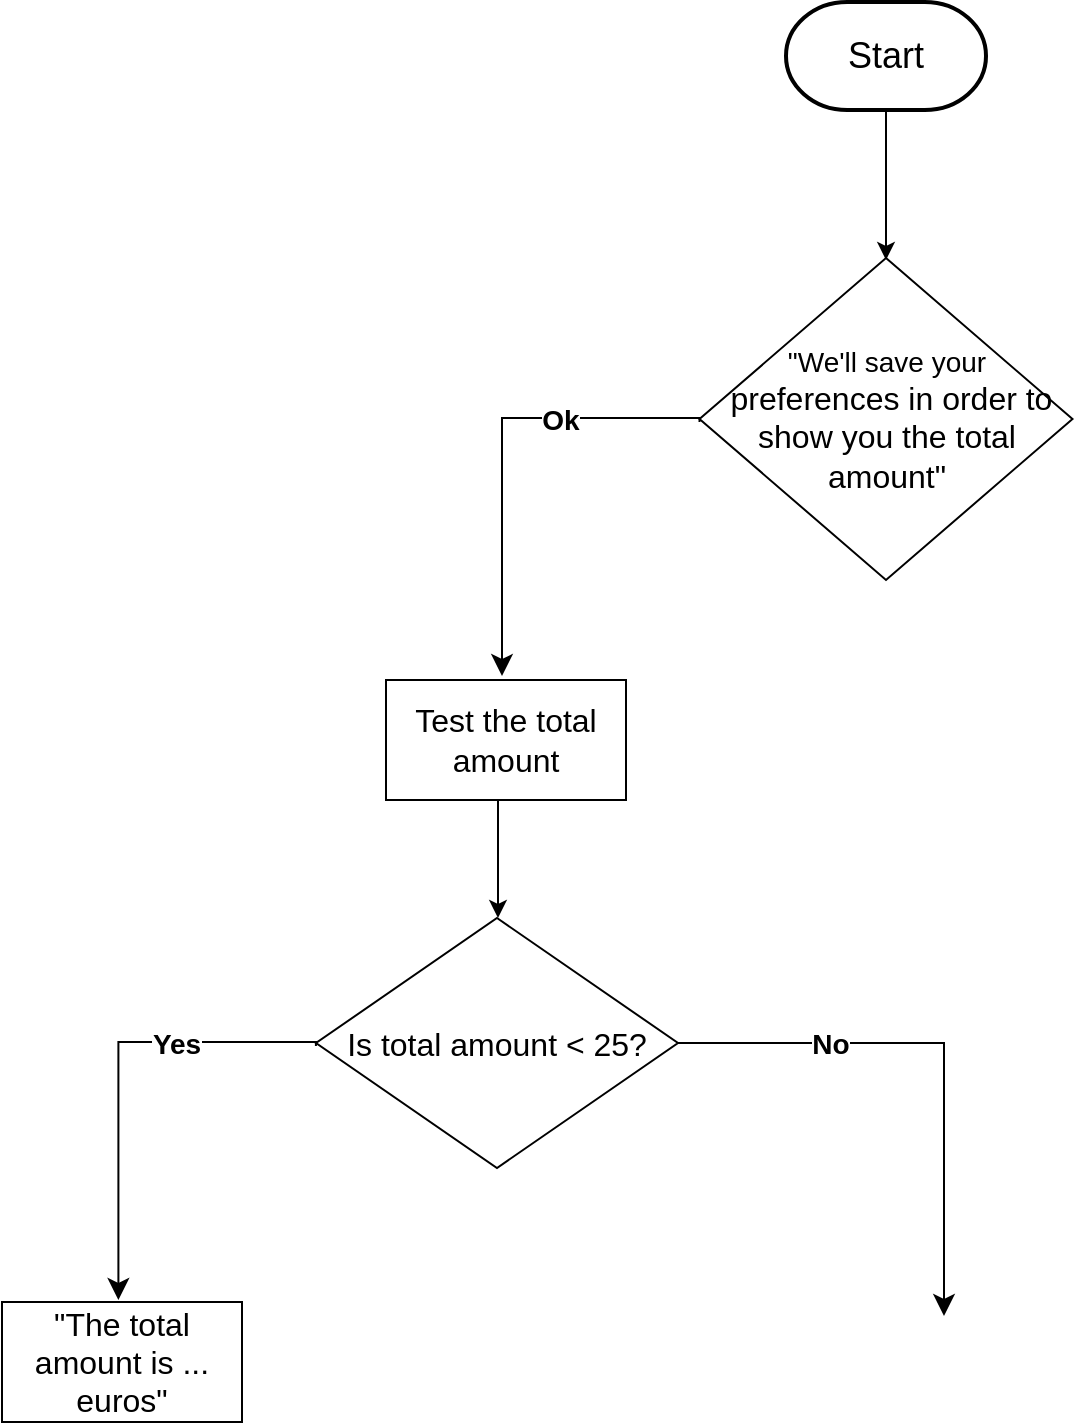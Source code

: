 <mxfile version="24.1.0" type="github">
  <diagram id="C5RBs43oDa-KdzZeNtuy" name="Page-1">
    <mxGraphModel dx="1690" dy="565" grid="0" gridSize="10" guides="1" tooltips="1" connect="1" arrows="1" fold="1" page="0" pageScale="1" pageWidth="827" pageHeight="1169" math="0" shadow="0">
      <root>
        <mxCell id="WIyWlLk6GJQsqaUBKTNV-0" />
        <mxCell id="WIyWlLk6GJQsqaUBKTNV-1" parent="WIyWlLk6GJQsqaUBKTNV-0" />
        <mxCell id="WIyWlLk6GJQsqaUBKTNV-2" value="" style="rounded=0;html=1;jettySize=auto;orthogonalLoop=1;fontSize=11;endArrow=block;endFill=0;endSize=8;strokeWidth=1;shadow=0;labelBackgroundColor=none;edgeStyle=orthogonalEdgeStyle;" parent="WIyWlLk6GJQsqaUBKTNV-1" edge="1">
          <mxGeometry relative="1" as="geometry">
            <mxPoint x="220" y="120" as="sourcePoint" />
          </mxGeometry>
        </mxCell>
        <mxCell id="WIyWlLk6GJQsqaUBKTNV-5" value="No" style="edgeStyle=orthogonalEdgeStyle;rounded=0;html=1;jettySize=auto;orthogonalLoop=1;fontSize=11;endArrow=block;endFill=0;endSize=8;strokeWidth=1;shadow=0;labelBackgroundColor=none;" parent="WIyWlLk6GJQsqaUBKTNV-1" edge="1">
          <mxGeometry y="10" relative="1" as="geometry">
            <mxPoint as="offset" />
            <mxPoint x="270" y="210" as="sourcePoint" />
          </mxGeometry>
        </mxCell>
        <mxCell id="fHp2qP4Lxyj9vEpVP1ns-0" value="&lt;font style=&quot;font-size: 18px;&quot;&gt;Start&lt;/font&gt;" style="strokeWidth=2;html=1;shape=mxgraph.flowchart.terminator;whiteSpace=wrap;" vertex="1" parent="WIyWlLk6GJQsqaUBKTNV-1">
          <mxGeometry x="364" y="78" width="100" height="54" as="geometry" />
        </mxCell>
        <mxCell id="fHp2qP4Lxyj9vEpVP1ns-1" value="" style="endArrow=classic;html=1;rounded=0;" edge="1" parent="WIyWlLk6GJQsqaUBKTNV-1">
          <mxGeometry width="50" height="50" relative="1" as="geometry">
            <mxPoint x="414" y="132" as="sourcePoint" />
            <mxPoint x="414" y="207" as="targetPoint" />
          </mxGeometry>
        </mxCell>
        <mxCell id="fHp2qP4Lxyj9vEpVP1ns-3" value="&lt;font style=&quot;font-size: 14px;&quot;&gt;&quot;We&#39;ll save your&lt;/font&gt;&lt;div&gt;&lt;font size=&quot;3&quot;&gt;&amp;nbsp;preferences in order to show you the total amount&quot;&lt;/font&gt;&lt;/div&gt;" style="rhombus;whiteSpace=wrap;html=1;" vertex="1" parent="WIyWlLk6GJQsqaUBKTNV-1">
          <mxGeometry x="320.75" y="206" width="186.5" height="161" as="geometry" />
        </mxCell>
        <mxCell id="fHp2qP4Lxyj9vEpVP1ns-4" value="" style="edgeStyle=segmentEdgeStyle;endArrow=classic;html=1;curved=0;rounded=0;endSize=8;startSize=8;" edge="1" parent="WIyWlLk6GJQsqaUBKTNV-1">
          <mxGeometry width="50" height="50" relative="1" as="geometry">
            <mxPoint x="320.75" y="288" as="sourcePoint" />
            <mxPoint x="222" y="415" as="targetPoint" />
            <Array as="points">
              <mxPoint x="321" y="286" />
              <mxPoint x="222" y="286" />
              <mxPoint x="222" y="355" />
            </Array>
          </mxGeometry>
        </mxCell>
        <mxCell id="fHp2qP4Lxyj9vEpVP1ns-8" value="&lt;font style=&quot;font-size: 14px;&quot;&gt;&lt;b&gt;Ok&lt;/b&gt;&lt;/font&gt;" style="edgeLabel;html=1;align=center;verticalAlign=middle;resizable=0;points=[];" vertex="1" connectable="0" parent="fHp2qP4Lxyj9vEpVP1ns-4">
          <mxGeometry x="-0.366" y="-3" relative="1" as="geometry">
            <mxPoint x="1" y="4" as="offset" />
          </mxGeometry>
        </mxCell>
        <mxCell id="fHp2qP4Lxyj9vEpVP1ns-9" value="&lt;font size=&quot;3&quot;&gt;Test the total amount&lt;/font&gt;" style="rounded=0;whiteSpace=wrap;html=1;" vertex="1" parent="WIyWlLk6GJQsqaUBKTNV-1">
          <mxGeometry x="164" y="417" width="120" height="60" as="geometry" />
        </mxCell>
        <mxCell id="fHp2qP4Lxyj9vEpVP1ns-14" value="" style="endArrow=classic;html=1;rounded=0;" edge="1" parent="WIyWlLk6GJQsqaUBKTNV-1">
          <mxGeometry width="50" height="50" relative="1" as="geometry">
            <mxPoint x="220" y="477" as="sourcePoint" />
            <mxPoint x="220" y="536" as="targetPoint" />
          </mxGeometry>
        </mxCell>
        <mxCell id="fHp2qP4Lxyj9vEpVP1ns-15" value="&lt;font size=&quot;3&quot;&gt;Is total amount &amp;lt; 25?&lt;/font&gt;" style="rhombus;whiteSpace=wrap;html=1;align=center;" vertex="1" parent="WIyWlLk6GJQsqaUBKTNV-1">
          <mxGeometry x="129" y="536" width="181" height="125" as="geometry" />
        </mxCell>
        <mxCell id="fHp2qP4Lxyj9vEpVP1ns-16" value="" style="edgeStyle=segmentEdgeStyle;endArrow=classic;html=1;curved=0;rounded=0;endSize=8;startSize=8;" edge="1" parent="WIyWlLk6GJQsqaUBKTNV-1">
          <mxGeometry width="50" height="50" relative="1" as="geometry">
            <mxPoint x="128.95" y="600" as="sourcePoint" />
            <mxPoint x="30.2" y="727" as="targetPoint" />
            <Array as="points">
              <mxPoint x="129.2" y="598" />
              <mxPoint x="30.2" y="598" />
              <mxPoint x="30.2" y="667" />
            </Array>
          </mxGeometry>
        </mxCell>
        <mxCell id="fHp2qP4Lxyj9vEpVP1ns-17" value="&lt;font style=&quot;font-size: 14px;&quot;&gt;&lt;b&gt;Yes&lt;/b&gt;&lt;/font&gt;" style="edgeLabel;html=1;align=center;verticalAlign=middle;resizable=0;points=[];" vertex="1" connectable="0" parent="fHp2qP4Lxyj9vEpVP1ns-16">
          <mxGeometry x="-0.366" y="-3" relative="1" as="geometry">
            <mxPoint x="1" y="4" as="offset" />
          </mxGeometry>
        </mxCell>
        <mxCell id="fHp2qP4Lxyj9vEpVP1ns-18" value="&lt;div style=&quot;&quot;&gt;&lt;span style=&quot;font-size: medium; background-color: initial;&quot;&gt;&quot;The total amount is ... euros&quot;&lt;/span&gt;&lt;/div&gt;" style="rounded=0;whiteSpace=wrap;html=1;align=center;" vertex="1" parent="WIyWlLk6GJQsqaUBKTNV-1">
          <mxGeometry x="-28" y="728" width="120" height="60" as="geometry" />
        </mxCell>
        <mxCell id="fHp2qP4Lxyj9vEpVP1ns-19" value="" style="edgeStyle=segmentEdgeStyle;endArrow=classic;html=1;curved=0;rounded=0;endSize=8;startSize=8;exitX=1;exitY=0.5;exitDx=0;exitDy=0;" edge="1" parent="WIyWlLk6GJQsqaUBKTNV-1" source="fHp2qP4Lxyj9vEpVP1ns-15">
          <mxGeometry width="50" height="50" relative="1" as="geometry">
            <mxPoint x="573.75" y="608" as="sourcePoint" />
            <mxPoint x="443" y="735" as="targetPoint" />
            <Array as="points">
              <mxPoint x="443" y="599" />
              <mxPoint x="443" y="735" />
            </Array>
          </mxGeometry>
        </mxCell>
        <mxCell id="fHp2qP4Lxyj9vEpVP1ns-20" value="&lt;font style=&quot;font-size: 14px;&quot;&gt;&lt;b&gt;No&lt;/b&gt;&lt;/font&gt;" style="edgeLabel;html=1;align=center;verticalAlign=middle;resizable=0;points=[];" vertex="1" connectable="0" parent="fHp2qP4Lxyj9vEpVP1ns-19">
          <mxGeometry x="-0.366" y="-3" relative="1" as="geometry">
            <mxPoint x="-10" y="-3" as="offset" />
          </mxGeometry>
        </mxCell>
      </root>
    </mxGraphModel>
  </diagram>
</mxfile>
